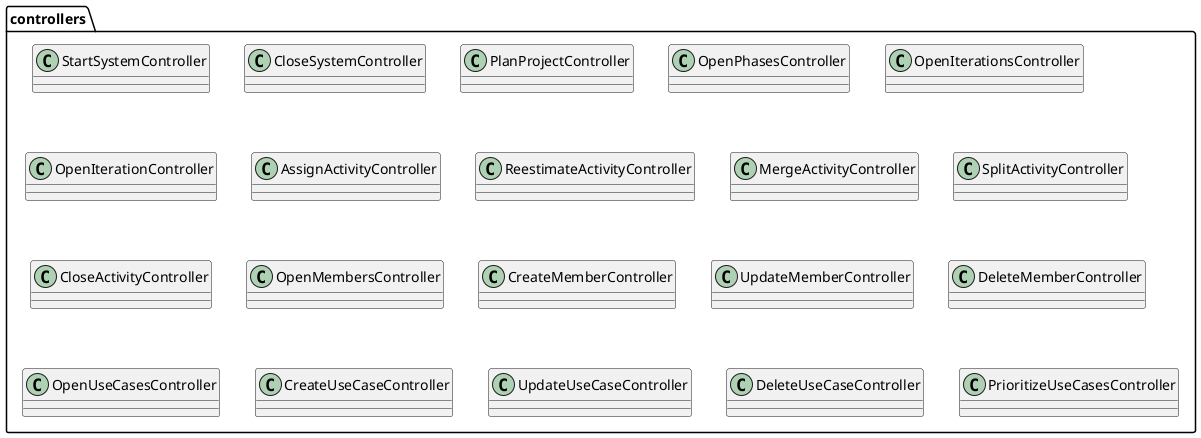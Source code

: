 @startuml

namespace controllers {
    class StartSystemController
    class CloseSystemController
    class PlanProjectController
    class OpenPhasesController
    class OpenIterationsController
    class OpenIterationController
    class AssignActivityController
    class ReestimateActivityController
    class MergeActivityController
    class SplitActivityController
    class CloseActivityController
    class OpenMembersController
    class CreateMemberController
    class UpdateMemberController
    class DeleteMemberController
    class OpenUseCasesController
    class CreateUseCaseController
    class UpdateUseCaseController
    class DeleteUseCaseController
    class PrioritizeUseCasesController
}

newPage

namespace views {
    interface Dialog
    interface ConfirmationDialog

    class MenuView
    class ProjectManagementView
    class MembersManagementView
    class UseCasesManagementView

    class InitProjectView
    class PlanProjectView
    class IterationView
    class PhaseView

    class AssignActivityView implements Dialog
    class CreateMemberView implements Dialog
    class UpdateMemberView implements Dialog
    class CreateUseCaseView implements Dialog
    class UpdateUseCaseView implements Dialog

    class DeleteUseCaseView implements ConfirmationDialog
    class CloseActivityView implements ConfirmationDialog
    class DeleteMemberView implements ConfirmationDialog
    
    MenuView ..> ProjectManagementView
    MenuView ..> MembersManagementView
    MenuView ..> UseCasesManagementView
    
    ProjectManagementView ..> PhaseView
    PhaseView --> IterationView
    
    MembersManagementView ..> DeleteMemberView
    MembersManagementView ..> CreateMemberView
    MembersManagementView ..> UpdateMemberView
    
    UseCasesManagementView ..> DeleteUseCaseView
    UseCasesManagementView ..> CreateUseCaseView
    UseCasesManagementView ..> UpdateUseCaseView

    IterationView ..> CloseActivityView
}

newPage

namespace model {
    class Member
    class UseCase
    class Iteration
    Class Activity
    class Project
    class Phase
    class Discipline
    
    Iteration *-> Member
    Iteration *-> Activity
    
    Member *--> Activity
    Activity --> Discipline
    Activity --> UseCase
    Phase *--> Iteration
    Project *--> Phase
}

namespace helpers {
    class TimeInterval
}

@enduml

